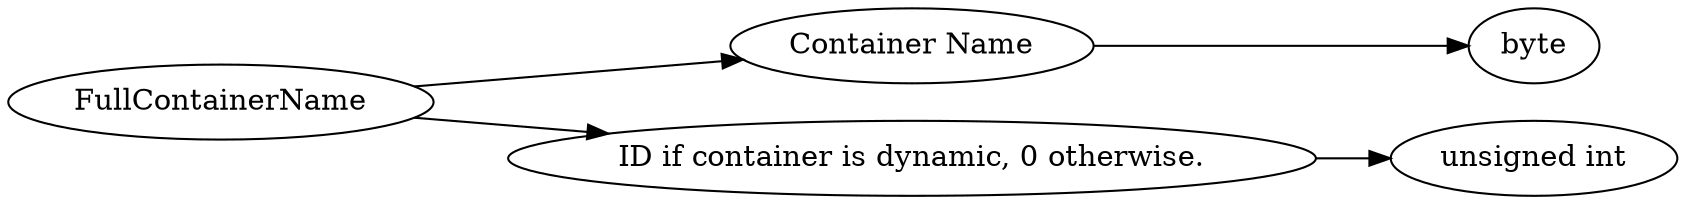 digraph "FullContainerName" {
rankdir = LR
101
101 -> 102
102 -> 103
101 -> 104
104 -> 105

101 [label="FullContainerName",comment="name: \"FullContainerName\", typeName: \"\", id: 101, branchId: 0, recurseId: -1, attributes: 0, notes: \"\""];
102 [label="Container Name",comment="name: \"Container Name\", typeName: \"\", id: 102, branchId: 0, recurseId: -1, attributes: 0, notes: \"\""];
103 [label="byte",comment="name: \"byte\", typeName: \"\", id: 103, branchId: 0, recurseId: -1, attributes: 512, notes: \"\""];
104 [label="ID if container is dynamic, 0 otherwise.",comment="name: \"ID if container is dynamic, 0 otherwise.\", typeName: \"\", id: 104, branchId: 0, recurseId: -1, attributes: 0, notes: \"\""];
105 [label="unsigned int",comment="name: \"unsigned int\", typeName: \"\", id: 105, branchId: 0, recurseId: -1, attributes: 512, notes: \"\""];
{ rank = max;103;105}

}
